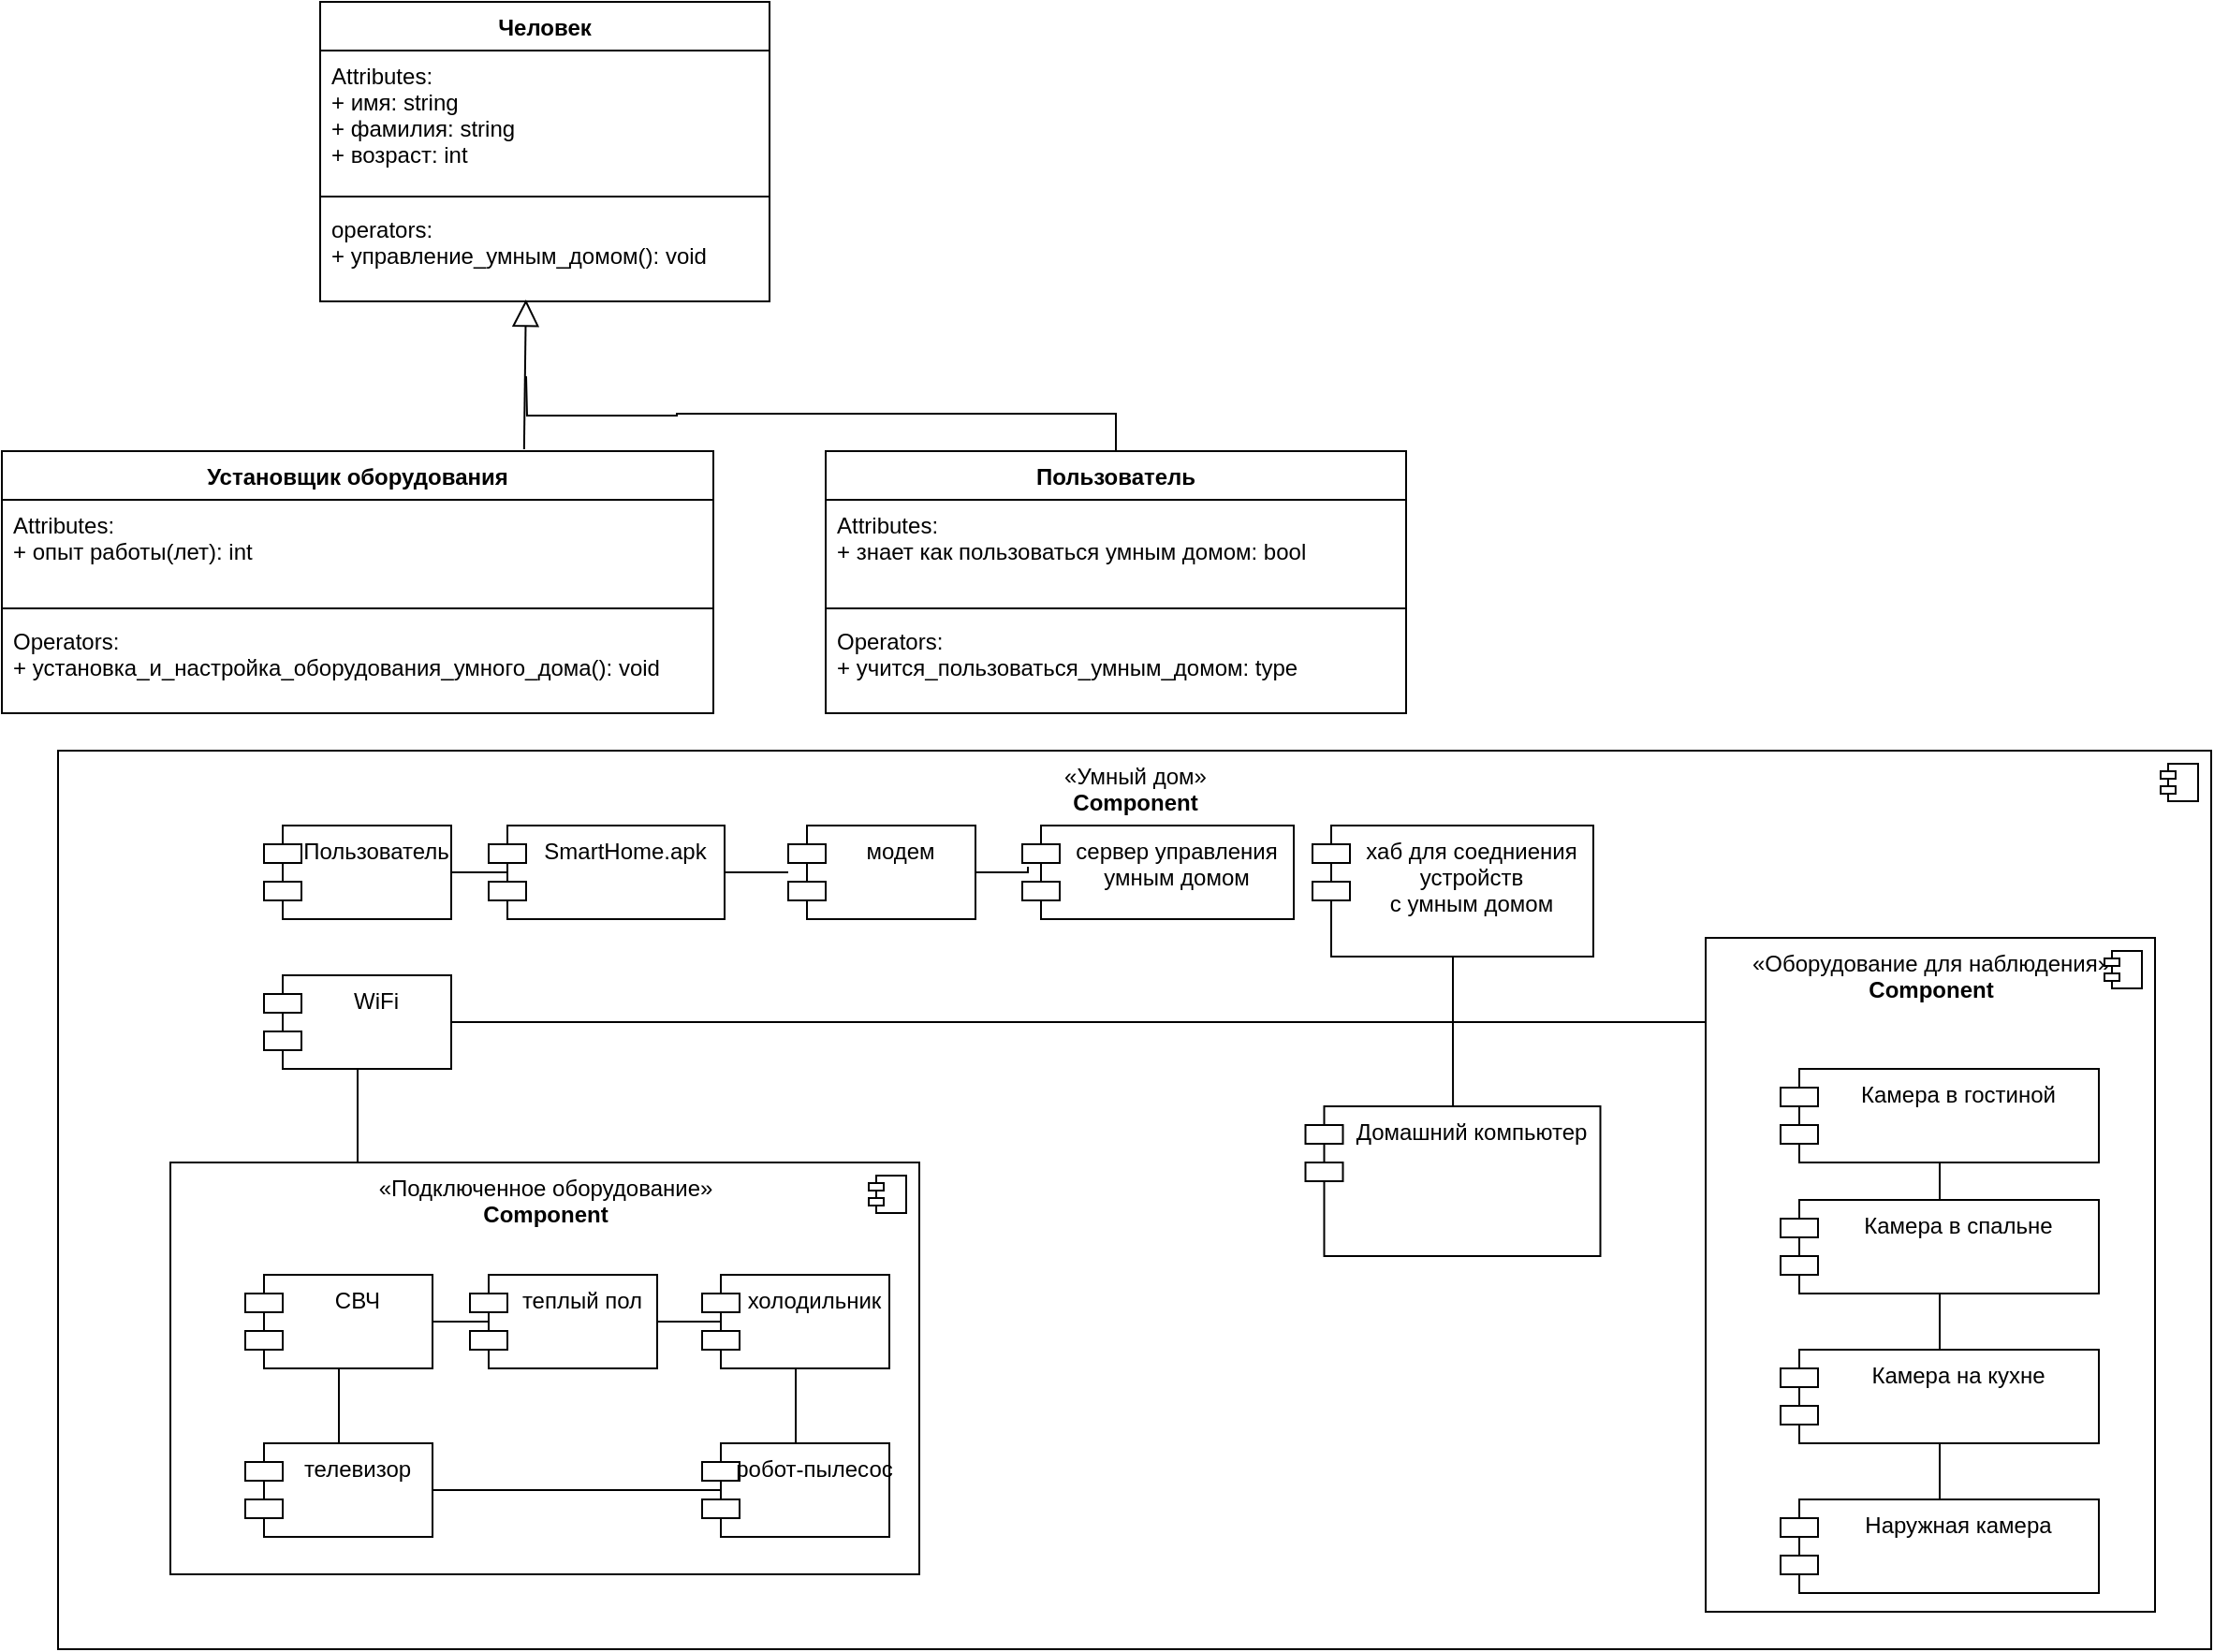 <mxfile version="20.8.10" type="github">
  <diagram id="fnPSyMXMoG7nJVuu_Msm" name="Страница 1">
    <mxGraphModel dx="880" dy="1621" grid="1" gridSize="10" guides="1" tooltips="1" connect="1" arrows="1" fold="1" page="1" pageScale="1" pageWidth="827" pageHeight="1169" math="0" shadow="0">
      <root>
        <mxCell id="0" />
        <mxCell id="1" parent="0" />
        <mxCell id="wb20SJSrFYorjm7Wo2vu-22" style="edgeStyle=orthogonalEdgeStyle;rounded=0;orthogonalLoop=1;jettySize=auto;html=1;exitX=0.5;exitY=0;exitDx=0;exitDy=0;endArrow=none;endFill=0;" parent="1" source="wb20SJSrFYorjm7Wo2vu-5" edge="1">
          <mxGeometry relative="1" as="geometry">
            <mxPoint x="320" y="40" as="targetPoint" />
          </mxGeometry>
        </mxCell>
        <mxCell id="wb20SJSrFYorjm7Wo2vu-5" value="Пользователь" style="swimlane;fontStyle=1;align=center;verticalAlign=top;childLayout=stackLayout;horizontal=1;startSize=26;horizontalStack=0;resizeParent=1;resizeParentMax=0;resizeLast=0;collapsible=1;marginBottom=0;" parent="1" vertex="1">
          <mxGeometry x="480" y="80" width="310" height="140" as="geometry" />
        </mxCell>
        <mxCell id="wb20SJSrFYorjm7Wo2vu-6" value="Attributes:&#xa;+ знает как пользоваться умным домом: bool&#xa;" style="text;strokeColor=none;fillColor=none;align=left;verticalAlign=top;spacingLeft=4;spacingRight=4;overflow=hidden;rotatable=0;points=[[0,0.5],[1,0.5]];portConstraint=eastwest;" parent="wb20SJSrFYorjm7Wo2vu-5" vertex="1">
          <mxGeometry y="26" width="310" height="54" as="geometry" />
        </mxCell>
        <mxCell id="wb20SJSrFYorjm7Wo2vu-7" value="" style="line;strokeWidth=1;fillColor=none;align=left;verticalAlign=middle;spacingTop=-1;spacingLeft=3;spacingRight=3;rotatable=0;labelPosition=right;points=[];portConstraint=eastwest;strokeColor=inherit;" parent="wb20SJSrFYorjm7Wo2vu-5" vertex="1">
          <mxGeometry y="80" width="310" height="8" as="geometry" />
        </mxCell>
        <mxCell id="wb20SJSrFYorjm7Wo2vu-8" value="Operators:&#xa;+ учится_пользоваться_умным_домом: type" style="text;strokeColor=none;fillColor=none;align=left;verticalAlign=top;spacingLeft=4;spacingRight=4;overflow=hidden;rotatable=0;points=[[0,0.5],[1,0.5]];portConstraint=eastwest;" parent="wb20SJSrFYorjm7Wo2vu-5" vertex="1">
          <mxGeometry y="88" width="310" height="52" as="geometry" />
        </mxCell>
        <mxCell id="wb20SJSrFYorjm7Wo2vu-13" value="Установщик оборудования" style="swimlane;fontStyle=1;align=center;verticalAlign=top;childLayout=stackLayout;horizontal=1;startSize=26;horizontalStack=0;resizeParent=1;resizeParentMax=0;resizeLast=0;collapsible=1;marginBottom=0;" parent="1" vertex="1">
          <mxGeometry x="40" y="80" width="380" height="140" as="geometry" />
        </mxCell>
        <mxCell id="wb20SJSrFYorjm7Wo2vu-14" value="Attributes:&#xa;+ опыт работы(лет): int&#xa;" style="text;strokeColor=none;fillColor=none;align=left;verticalAlign=top;spacingLeft=4;spacingRight=4;overflow=hidden;rotatable=0;points=[[0,0.5],[1,0.5]];portConstraint=eastwest;" parent="wb20SJSrFYorjm7Wo2vu-13" vertex="1">
          <mxGeometry y="26" width="380" height="54" as="geometry" />
        </mxCell>
        <mxCell id="wb20SJSrFYorjm7Wo2vu-15" value="" style="line;strokeWidth=1;fillColor=none;align=left;verticalAlign=middle;spacingTop=-1;spacingLeft=3;spacingRight=3;rotatable=0;labelPosition=right;points=[];portConstraint=eastwest;strokeColor=inherit;" parent="wb20SJSrFYorjm7Wo2vu-13" vertex="1">
          <mxGeometry y="80" width="380" height="8" as="geometry" />
        </mxCell>
        <mxCell id="wb20SJSrFYorjm7Wo2vu-16" value="Operators:&#xa;+ установка_и_настройка_оборудования_умного_дома(): void" style="text;strokeColor=none;fillColor=none;align=left;verticalAlign=top;spacingLeft=4;spacingRight=4;overflow=hidden;rotatable=0;points=[[0,0.5],[1,0.5]];portConstraint=eastwest;" parent="wb20SJSrFYorjm7Wo2vu-13" vertex="1">
          <mxGeometry y="88" width="380" height="52" as="geometry" />
        </mxCell>
        <mxCell id="wb20SJSrFYorjm7Wo2vu-17" value="Человек" style="swimlane;fontStyle=1;align=center;verticalAlign=top;childLayout=stackLayout;horizontal=1;startSize=26;horizontalStack=0;resizeParent=1;resizeParentMax=0;resizeLast=0;collapsible=1;marginBottom=0;" parent="1" vertex="1">
          <mxGeometry x="210" y="-160" width="240" height="160" as="geometry" />
        </mxCell>
        <mxCell id="wb20SJSrFYorjm7Wo2vu-18" value="Attributes:&#xa;+ имя: string&#xa;+ фамилия: string&#xa;+ возраст: int" style="text;strokeColor=none;fillColor=none;align=left;verticalAlign=top;spacingLeft=4;spacingRight=4;overflow=hidden;rotatable=0;points=[[0,0.5],[1,0.5]];portConstraint=eastwest;" parent="wb20SJSrFYorjm7Wo2vu-17" vertex="1">
          <mxGeometry y="26" width="240" height="74" as="geometry" />
        </mxCell>
        <mxCell id="wb20SJSrFYorjm7Wo2vu-19" value="" style="line;strokeWidth=1;fillColor=none;align=left;verticalAlign=middle;spacingTop=-1;spacingLeft=3;spacingRight=3;rotatable=0;labelPosition=right;points=[];portConstraint=eastwest;strokeColor=inherit;" parent="wb20SJSrFYorjm7Wo2vu-17" vertex="1">
          <mxGeometry y="100" width="240" height="8" as="geometry" />
        </mxCell>
        <mxCell id="wb20SJSrFYorjm7Wo2vu-20" value="operators:&#xa;+ управление_умным_домом(): void" style="text;strokeColor=none;fillColor=none;align=left;verticalAlign=top;spacingLeft=4;spacingRight=4;overflow=hidden;rotatable=0;points=[[0,0.5],[1,0.5]];portConstraint=eastwest;" parent="wb20SJSrFYorjm7Wo2vu-17" vertex="1">
          <mxGeometry y="108" width="240" height="52" as="geometry" />
        </mxCell>
        <mxCell id="wb20SJSrFYorjm7Wo2vu-21" value="" style="endArrow=block;endFill=0;endSize=12;html=1;rounded=0;entryX=0.458;entryY=0.981;entryDx=0;entryDy=0;entryPerimeter=0;exitX=0.734;exitY=-0.007;exitDx=0;exitDy=0;exitPerimeter=0;" parent="1" source="wb20SJSrFYorjm7Wo2vu-13" target="wb20SJSrFYorjm7Wo2vu-20" edge="1">
          <mxGeometry width="160" relative="1" as="geometry">
            <mxPoint x="330" y="140" as="sourcePoint" />
            <mxPoint x="490" y="140" as="targetPoint" />
          </mxGeometry>
        </mxCell>
        <mxCell id="dSe672yTBrqPdr3imbUJ-1" value="«Умный дом»&lt;br style=&quot;border-color: var(--border-color);&quot;&gt;&lt;b style=&quot;border-color: var(--border-color);&quot;&gt;Component&lt;/b&gt;" style="html=1;dropTarget=0;verticalAlign=top;" vertex="1" parent="1">
          <mxGeometry x="70" y="240" width="1150" height="480" as="geometry" />
        </mxCell>
        <mxCell id="dSe672yTBrqPdr3imbUJ-2" value="" style="shape=module;jettyWidth=8;jettyHeight=4;" vertex="1" parent="dSe672yTBrqPdr3imbUJ-1">
          <mxGeometry x="1" width="20" height="20" relative="1" as="geometry">
            <mxPoint x="-27" y="7" as="offset" />
          </mxGeometry>
        </mxCell>
        <mxCell id="dSe672yTBrqPdr3imbUJ-4" value="«Подключенное оборудование»&lt;br&gt;&lt;b&gt;Component&lt;/b&gt;" style="html=1;dropTarget=0;verticalAlign=top;" vertex="1" parent="1">
          <mxGeometry x="130" y="460" width="400" height="220" as="geometry" />
        </mxCell>
        <mxCell id="dSe672yTBrqPdr3imbUJ-5" value="" style="shape=module;jettyWidth=8;jettyHeight=4;" vertex="1" parent="dSe672yTBrqPdr3imbUJ-4">
          <mxGeometry x="1" width="20" height="20" relative="1" as="geometry">
            <mxPoint x="-27" y="7" as="offset" />
          </mxGeometry>
        </mxCell>
        <mxCell id="dSe672yTBrqPdr3imbUJ-11" style="edgeStyle=orthogonalEdgeStyle;rounded=0;orthogonalLoop=1;jettySize=auto;html=1;exitX=1;exitY=0.5;exitDx=0;exitDy=0;entryX=0.18;entryY=0.54;entryDx=0;entryDy=0;entryPerimeter=0;endArrow=none;endFill=0;" edge="1" parent="1" source="dSe672yTBrqPdr3imbUJ-6" target="dSe672yTBrqPdr3imbUJ-7">
          <mxGeometry relative="1" as="geometry" />
        </mxCell>
        <mxCell id="dSe672yTBrqPdr3imbUJ-6" value="СВЧ" style="shape=module;align=left;spacingLeft=20;align=center;verticalAlign=top;" vertex="1" parent="1">
          <mxGeometry x="170" y="520" width="100" height="50" as="geometry" />
        </mxCell>
        <mxCell id="dSe672yTBrqPdr3imbUJ-12" style="edgeStyle=orthogonalEdgeStyle;rounded=0;orthogonalLoop=1;jettySize=auto;html=1;exitX=1;exitY=0.5;exitDx=0;exitDy=0;entryX=0.15;entryY=0.58;entryDx=0;entryDy=0;entryPerimeter=0;endArrow=none;endFill=0;" edge="1" parent="1" source="dSe672yTBrqPdr3imbUJ-7" target="dSe672yTBrqPdr3imbUJ-8">
          <mxGeometry relative="1" as="geometry" />
        </mxCell>
        <mxCell id="dSe672yTBrqPdr3imbUJ-7" value="теплый пол" style="shape=module;align=left;spacingLeft=20;align=center;verticalAlign=top;" vertex="1" parent="1">
          <mxGeometry x="290" y="520" width="100" height="50" as="geometry" />
        </mxCell>
        <mxCell id="dSe672yTBrqPdr3imbUJ-13" style="edgeStyle=orthogonalEdgeStyle;rounded=0;orthogonalLoop=1;jettySize=auto;html=1;exitX=0.5;exitY=1;exitDx=0;exitDy=0;endArrow=none;endFill=0;" edge="1" parent="1" source="dSe672yTBrqPdr3imbUJ-8" target="dSe672yTBrqPdr3imbUJ-10">
          <mxGeometry relative="1" as="geometry" />
        </mxCell>
        <mxCell id="dSe672yTBrqPdr3imbUJ-8" value="холодильник" style="shape=module;align=left;spacingLeft=20;align=center;verticalAlign=top;" vertex="1" parent="1">
          <mxGeometry x="414" y="520" width="100" height="50" as="geometry" />
        </mxCell>
        <mxCell id="dSe672yTBrqPdr3imbUJ-14" style="edgeStyle=orthogonalEdgeStyle;rounded=0;orthogonalLoop=1;jettySize=auto;html=1;exitX=1;exitY=0.5;exitDx=0;exitDy=0;entryX=0.19;entryY=0.5;entryDx=0;entryDy=0;entryPerimeter=0;endArrow=none;endFill=0;" edge="1" parent="1" source="dSe672yTBrqPdr3imbUJ-9" target="dSe672yTBrqPdr3imbUJ-10">
          <mxGeometry relative="1" as="geometry" />
        </mxCell>
        <mxCell id="dSe672yTBrqPdr3imbUJ-15" style="edgeStyle=orthogonalEdgeStyle;rounded=0;orthogonalLoop=1;jettySize=auto;html=1;exitX=0.5;exitY=0;exitDx=0;exitDy=0;entryX=0.5;entryY=1;entryDx=0;entryDy=0;endArrow=none;endFill=0;" edge="1" parent="1" source="dSe672yTBrqPdr3imbUJ-9" target="dSe672yTBrqPdr3imbUJ-6">
          <mxGeometry relative="1" as="geometry" />
        </mxCell>
        <mxCell id="dSe672yTBrqPdr3imbUJ-9" value="телевизор" style="shape=module;align=left;spacingLeft=20;align=center;verticalAlign=top;" vertex="1" parent="1">
          <mxGeometry x="170" y="610" width="100" height="50" as="geometry" />
        </mxCell>
        <mxCell id="dSe672yTBrqPdr3imbUJ-10" value="робот-пылесос" style="shape=module;align=left;spacingLeft=20;align=center;verticalAlign=top;" vertex="1" parent="1">
          <mxGeometry x="414" y="610" width="100" height="50" as="geometry" />
        </mxCell>
        <mxCell id="dSe672yTBrqPdr3imbUJ-17" style="edgeStyle=orthogonalEdgeStyle;rounded=0;orthogonalLoop=1;jettySize=auto;html=1;exitX=0.5;exitY=1;exitDx=0;exitDy=0;entryX=0.25;entryY=0;entryDx=0;entryDy=0;endArrow=none;endFill=0;" edge="1" parent="1" source="dSe672yTBrqPdr3imbUJ-16" target="dSe672yTBrqPdr3imbUJ-4">
          <mxGeometry relative="1" as="geometry" />
        </mxCell>
        <mxCell id="dSe672yTBrqPdr3imbUJ-28" style="edgeStyle=orthogonalEdgeStyle;rounded=0;orthogonalLoop=1;jettySize=auto;html=1;exitX=1;exitY=0.5;exitDx=0;exitDy=0;endArrow=none;endFill=0;" edge="1" parent="1" source="dSe672yTBrqPdr3imbUJ-16">
          <mxGeometry relative="1" as="geometry">
            <mxPoint x="820" y="385" as="targetPoint" />
            <Array as="points">
              <mxPoint x="810" y="385" />
            </Array>
          </mxGeometry>
        </mxCell>
        <mxCell id="dSe672yTBrqPdr3imbUJ-16" value="WiFi" style="shape=module;align=left;spacingLeft=20;align=center;verticalAlign=top;" vertex="1" parent="1">
          <mxGeometry x="180" y="360" width="100" height="50" as="geometry" />
        </mxCell>
        <mxCell id="dSe672yTBrqPdr3imbUJ-21" style="edgeStyle=orthogonalEdgeStyle;rounded=0;orthogonalLoop=1;jettySize=auto;html=1;exitX=1;exitY=0.5;exitDx=0;exitDy=0;entryX=0.095;entryY=0.46;entryDx=0;entryDy=0;entryPerimeter=0;endArrow=none;endFill=0;" edge="1" parent="1" source="dSe672yTBrqPdr3imbUJ-18" target="dSe672yTBrqPdr3imbUJ-19">
          <mxGeometry relative="1" as="geometry" />
        </mxCell>
        <mxCell id="dSe672yTBrqPdr3imbUJ-18" value="Пользователь" style="shape=module;align=left;spacingLeft=20;align=center;verticalAlign=top;" vertex="1" parent="1">
          <mxGeometry x="180" y="280" width="100" height="50" as="geometry" />
        </mxCell>
        <mxCell id="dSe672yTBrqPdr3imbUJ-22" style="edgeStyle=orthogonalEdgeStyle;rounded=0;orthogonalLoop=1;jettySize=auto;html=1;exitX=1;exitY=0.5;exitDx=0;exitDy=0;endArrow=none;endFill=0;" edge="1" parent="1" source="dSe672yTBrqPdr3imbUJ-19" target="dSe672yTBrqPdr3imbUJ-20">
          <mxGeometry relative="1" as="geometry" />
        </mxCell>
        <mxCell id="dSe672yTBrqPdr3imbUJ-19" value="SmartHome.apk" style="shape=module;align=left;spacingLeft=20;align=center;verticalAlign=top;" vertex="1" parent="1">
          <mxGeometry x="300" y="280" width="126" height="50" as="geometry" />
        </mxCell>
        <mxCell id="dSe672yTBrqPdr3imbUJ-24" style="edgeStyle=orthogonalEdgeStyle;rounded=0;orthogonalLoop=1;jettySize=auto;html=1;exitX=1;exitY=0.5;exitDx=0;exitDy=0;entryX=0.021;entryY=0.44;entryDx=0;entryDy=0;entryPerimeter=0;endArrow=none;endFill=0;" edge="1" parent="1" source="dSe672yTBrqPdr3imbUJ-20" target="dSe672yTBrqPdr3imbUJ-23">
          <mxGeometry relative="1" as="geometry" />
        </mxCell>
        <mxCell id="dSe672yTBrqPdr3imbUJ-20" value="модем" style="shape=module;align=left;spacingLeft=20;align=center;verticalAlign=top;" vertex="1" parent="1">
          <mxGeometry x="460" y="280" width="100" height="50" as="geometry" />
        </mxCell>
        <mxCell id="dSe672yTBrqPdr3imbUJ-23" value="сервер управления&#xa;умным домом" style="shape=module;align=left;spacingLeft=20;align=center;verticalAlign=top;" vertex="1" parent="1">
          <mxGeometry x="585" y="280" width="145" height="50" as="geometry" />
        </mxCell>
        <mxCell id="dSe672yTBrqPdr3imbUJ-27" style="edgeStyle=orthogonalEdgeStyle;rounded=0;orthogonalLoop=1;jettySize=auto;html=1;exitX=0.5;exitY=1;exitDx=0;exitDy=0;endArrow=none;endFill=0;" edge="1" parent="1" source="dSe672yTBrqPdr3imbUJ-25" target="dSe672yTBrqPdr3imbUJ-26">
          <mxGeometry relative="1" as="geometry" />
        </mxCell>
        <mxCell id="dSe672yTBrqPdr3imbUJ-25" value="хаб для соедниения&#xa;устройств&#xa;с умным домом" style="shape=module;align=left;spacingLeft=20;align=center;verticalAlign=top;" vertex="1" parent="1">
          <mxGeometry x="740" y="280" width="150" height="70" as="geometry" />
        </mxCell>
        <mxCell id="dSe672yTBrqPdr3imbUJ-26" value="Домашний компьютер" style="shape=module;align=left;spacingLeft=20;align=center;verticalAlign=top;" vertex="1" parent="1">
          <mxGeometry x="736.25" y="430" width="157.5" height="80" as="geometry" />
        </mxCell>
        <mxCell id="dSe672yTBrqPdr3imbUJ-31" style="edgeStyle=orthogonalEdgeStyle;rounded=0;orthogonalLoop=1;jettySize=auto;html=1;exitX=0;exitY=0.15;exitDx=0;exitDy=0;endArrow=none;endFill=0;exitPerimeter=0;" edge="1" parent="1" source="dSe672yTBrqPdr3imbUJ-29">
          <mxGeometry relative="1" as="geometry">
            <mxPoint x="810" y="385" as="targetPoint" />
            <Array as="points">
              <mxPoint x="950" y="385" />
            </Array>
          </mxGeometry>
        </mxCell>
        <mxCell id="dSe672yTBrqPdr3imbUJ-29" value="«Оборудование для наблюдения»&lt;br&gt;&lt;b&gt;Component&lt;/b&gt;" style="html=1;dropTarget=0;verticalAlign=top;" vertex="1" parent="1">
          <mxGeometry x="950" y="340" width="240" height="360" as="geometry" />
        </mxCell>
        <mxCell id="dSe672yTBrqPdr3imbUJ-30" value="" style="shape=module;jettyWidth=8;jettyHeight=4;" vertex="1" parent="dSe672yTBrqPdr3imbUJ-29">
          <mxGeometry x="1" width="20" height="20" relative="1" as="geometry">
            <mxPoint x="-27" y="7" as="offset" />
          </mxGeometry>
        </mxCell>
        <mxCell id="dSe672yTBrqPdr3imbUJ-36" style="edgeStyle=orthogonalEdgeStyle;rounded=0;orthogonalLoop=1;jettySize=auto;html=1;exitX=0.5;exitY=1;exitDx=0;exitDy=0;entryX=0.5;entryY=0;entryDx=0;entryDy=0;endArrow=none;endFill=0;" edge="1" parent="1" source="dSe672yTBrqPdr3imbUJ-32" target="dSe672yTBrqPdr3imbUJ-33">
          <mxGeometry relative="1" as="geometry" />
        </mxCell>
        <mxCell id="dSe672yTBrqPdr3imbUJ-32" value="Камера в гостиной" style="shape=module;align=left;spacingLeft=20;align=center;verticalAlign=top;" vertex="1" parent="1">
          <mxGeometry x="990" y="410" width="170" height="50" as="geometry" />
        </mxCell>
        <mxCell id="dSe672yTBrqPdr3imbUJ-37" style="edgeStyle=orthogonalEdgeStyle;rounded=0;orthogonalLoop=1;jettySize=auto;html=1;exitX=0.5;exitY=1;exitDx=0;exitDy=0;entryX=0.5;entryY=0;entryDx=0;entryDy=0;endArrow=none;endFill=0;" edge="1" parent="1" source="dSe672yTBrqPdr3imbUJ-33" target="dSe672yTBrqPdr3imbUJ-34">
          <mxGeometry relative="1" as="geometry" />
        </mxCell>
        <mxCell id="dSe672yTBrqPdr3imbUJ-33" value="Камера в спальне" style="shape=module;align=left;spacingLeft=20;align=center;verticalAlign=top;" vertex="1" parent="1">
          <mxGeometry x="990" y="480" width="170" height="50" as="geometry" />
        </mxCell>
        <mxCell id="dSe672yTBrqPdr3imbUJ-38" style="edgeStyle=orthogonalEdgeStyle;rounded=0;orthogonalLoop=1;jettySize=auto;html=1;exitX=0.5;exitY=1;exitDx=0;exitDy=0;entryX=0.5;entryY=0;entryDx=0;entryDy=0;endArrow=none;endFill=0;" edge="1" parent="1" source="dSe672yTBrqPdr3imbUJ-34" target="dSe672yTBrqPdr3imbUJ-35">
          <mxGeometry relative="1" as="geometry" />
        </mxCell>
        <mxCell id="dSe672yTBrqPdr3imbUJ-34" value="Камера на кухне" style="shape=module;align=left;spacingLeft=20;align=center;verticalAlign=top;" vertex="1" parent="1">
          <mxGeometry x="990" y="560" width="170" height="50" as="geometry" />
        </mxCell>
        <mxCell id="dSe672yTBrqPdr3imbUJ-35" value="Наружная камера" style="shape=module;align=left;spacingLeft=20;align=center;verticalAlign=top;" vertex="1" parent="1">
          <mxGeometry x="990" y="640" width="170" height="50" as="geometry" />
        </mxCell>
      </root>
    </mxGraphModel>
  </diagram>
</mxfile>
